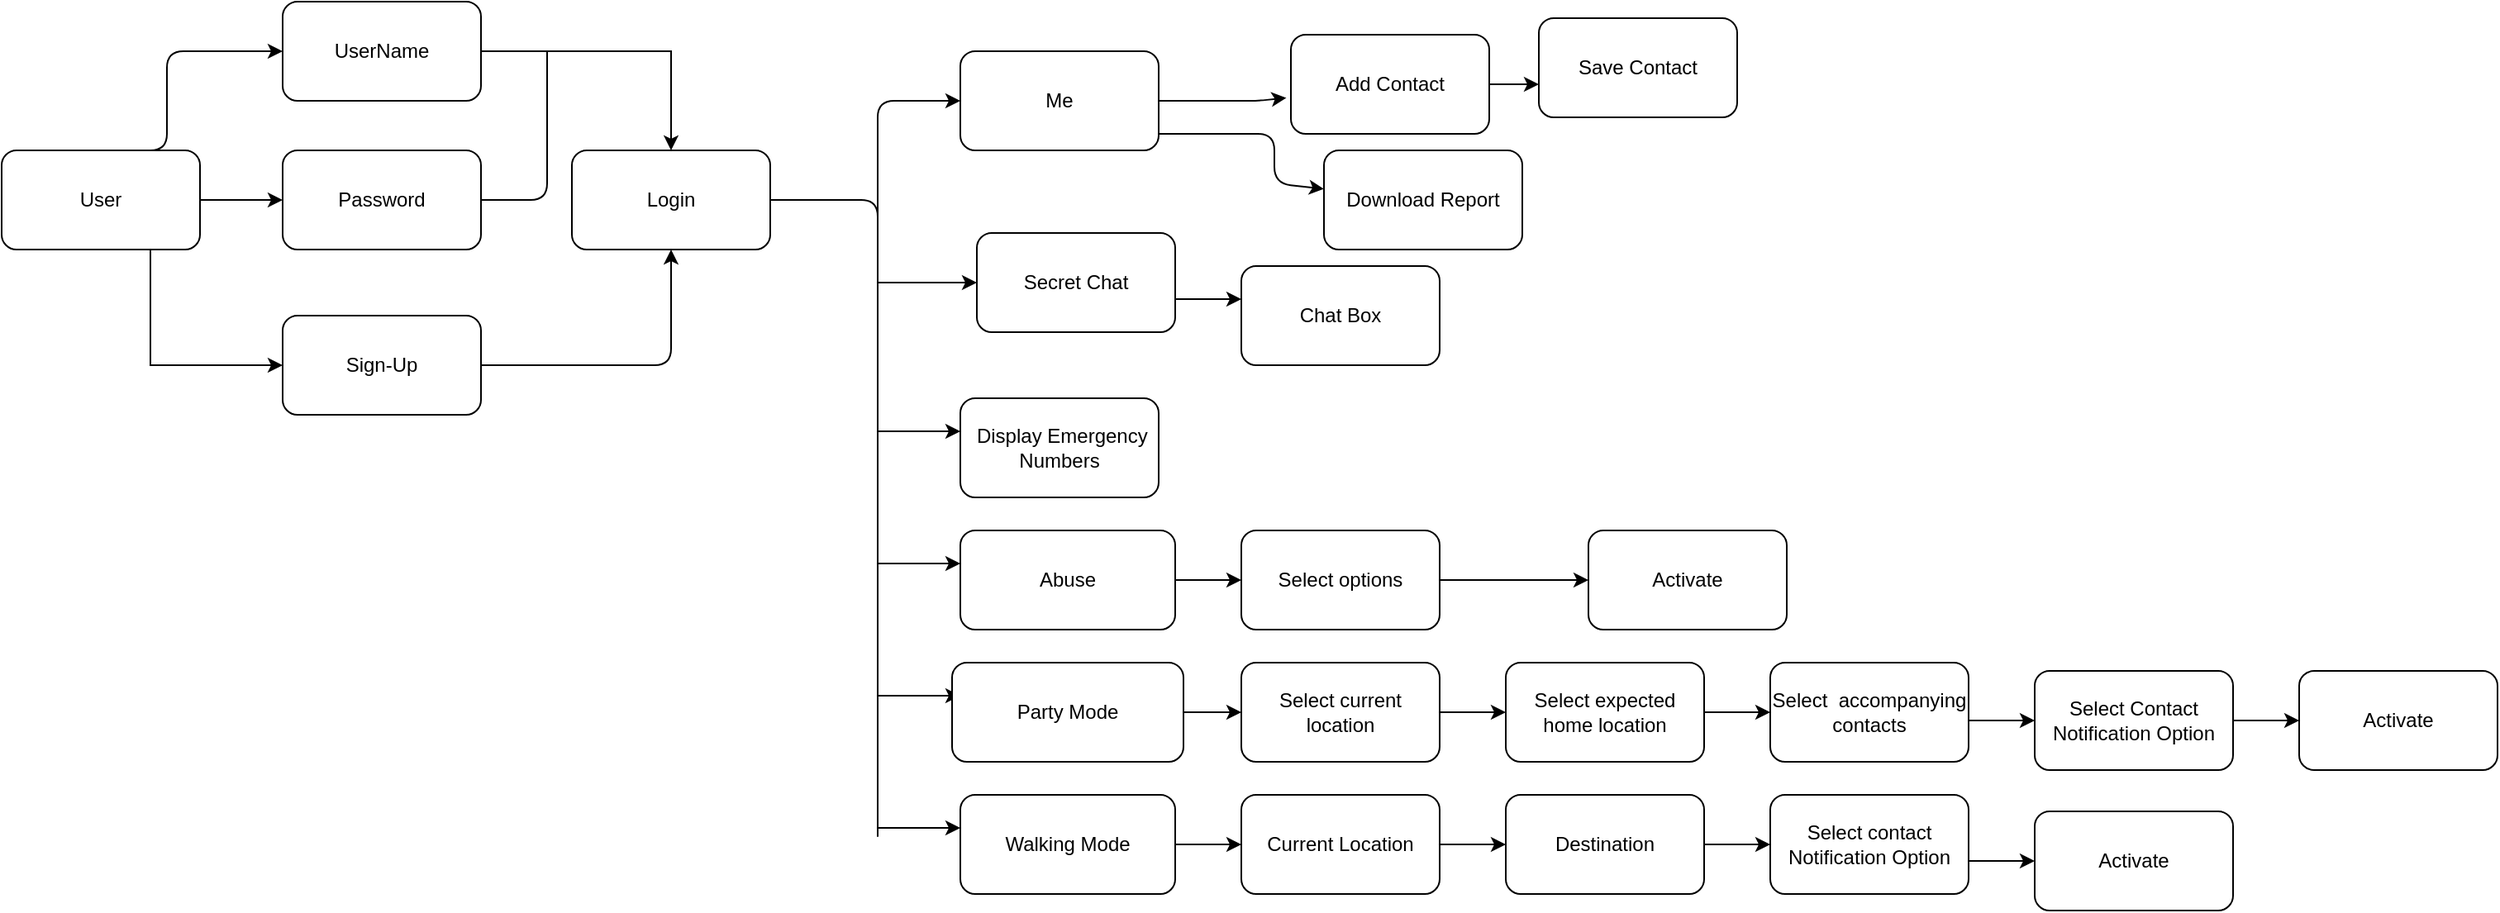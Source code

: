 <mxfile version="13.7.7" type="github">
  <diagram id="YIhLA673CySWcGxgqSJr" name="Page-1">
    <mxGraphModel dx="1038" dy="548" grid="1" gridSize="10" guides="1" tooltips="1" connect="1" arrows="1" fold="1" page="1" pageScale="1" pageWidth="1100" pageHeight="850" math="0" shadow="0">
      <root>
        <mxCell id="0" />
        <mxCell id="1" parent="0" />
        <mxCell id="OJl8rYbP5pRNovjzFYsz-4" style="edgeStyle=orthogonalEdgeStyle;rounded=0;orthogonalLoop=1;jettySize=auto;html=1;exitX=1;exitY=0.5;exitDx=0;exitDy=0;entryX=0;entryY=0.5;entryDx=0;entryDy=0;" edge="1" parent="1" source="igALqkXPBZ-Jk3Xrs15g-1" target="igALqkXPBZ-Jk3Xrs15g-6">
          <mxGeometry relative="1" as="geometry" />
        </mxCell>
        <mxCell id="OJl8rYbP5pRNovjzFYsz-6" style="edgeStyle=orthogonalEdgeStyle;rounded=0;orthogonalLoop=1;jettySize=auto;html=1;exitX=0.75;exitY=1;exitDx=0;exitDy=0;entryX=0;entryY=0.5;entryDx=0;entryDy=0;" edge="1" parent="1" source="igALqkXPBZ-Jk3Xrs15g-1" target="igALqkXPBZ-Jk3Xrs15g-7">
          <mxGeometry relative="1" as="geometry" />
        </mxCell>
        <mxCell id="igALqkXPBZ-Jk3Xrs15g-1" value="User" style="rounded=1;whiteSpace=wrap;html=1;" parent="1" vertex="1">
          <mxGeometry x="20" y="110" width="120" height="60" as="geometry" />
        </mxCell>
        <mxCell id="igALqkXPBZ-Jk3Xrs15g-2" value="Login" style="rounded=1;whiteSpace=wrap;html=1;" parent="1" vertex="1">
          <mxGeometry x="365" y="110" width="120" height="60" as="geometry" />
        </mxCell>
        <mxCell id="OJl8rYbP5pRNovjzFYsz-10" style="edgeStyle=orthogonalEdgeStyle;rounded=0;orthogonalLoop=1;jettySize=auto;html=1;entryX=0.5;entryY=0;entryDx=0;entryDy=0;" edge="1" parent="1" source="igALqkXPBZ-Jk3Xrs15g-3" target="igALqkXPBZ-Jk3Xrs15g-2">
          <mxGeometry relative="1" as="geometry" />
        </mxCell>
        <mxCell id="igALqkXPBZ-Jk3Xrs15g-3" value="UserName" style="rounded=1;whiteSpace=wrap;html=1;" parent="1" vertex="1">
          <mxGeometry x="190" y="20" width="120" height="60" as="geometry" />
        </mxCell>
        <mxCell id="igALqkXPBZ-Jk3Xrs15g-4" value="&amp;nbsp;Display Emergency Numbers" style="rounded=1;whiteSpace=wrap;html=1;" parent="1" vertex="1">
          <mxGeometry x="600" y="260" width="120" height="60" as="geometry" />
        </mxCell>
        <mxCell id="igALqkXPBZ-Jk3Xrs15g-5" value="Me" style="rounded=1;whiteSpace=wrap;html=1;" parent="1" vertex="1">
          <mxGeometry x="600" y="50" width="120" height="60" as="geometry" />
        </mxCell>
        <mxCell id="igALqkXPBZ-Jk3Xrs15g-6" value="Password" style="rounded=1;whiteSpace=wrap;html=1;" parent="1" vertex="1">
          <mxGeometry x="190" y="110" width="120" height="60" as="geometry" />
        </mxCell>
        <mxCell id="igALqkXPBZ-Jk3Xrs15g-7" value="Sign-Up" style="rounded=1;whiteSpace=wrap;html=1;" parent="1" vertex="1">
          <mxGeometry x="190" y="210" width="120" height="60" as="geometry" />
        </mxCell>
        <mxCell id="OJl8rYbP5pRNovjzFYsz-31" style="edgeStyle=orthogonalEdgeStyle;rounded=0;orthogonalLoop=1;jettySize=auto;html=1;exitX=1;exitY=0.5;exitDx=0;exitDy=0;" edge="1" parent="1" source="igALqkXPBZ-Jk3Xrs15g-8" target="OJl8rYbP5pRNovjzFYsz-32">
          <mxGeometry relative="1" as="geometry">
            <mxPoint x="830" y="180" as="targetPoint" />
            <Array as="points">
              <mxPoint x="730" y="200" />
            </Array>
          </mxGeometry>
        </mxCell>
        <mxCell id="igALqkXPBZ-Jk3Xrs15g-8" value="Secret Chat" style="rounded=1;whiteSpace=wrap;html=1;" parent="1" vertex="1">
          <mxGeometry x="610" y="160" width="120" height="60" as="geometry" />
        </mxCell>
        <mxCell id="igALqkXPBZ-Jk3Xrs15g-10" value="" style="endArrow=classic;html=1;entryX=0;entryY=0.5;entryDx=0;entryDy=0;exitX=0.5;exitY=0;exitDx=0;exitDy=0;" parent="1" target="igALqkXPBZ-Jk3Xrs15g-3" edge="1" source="igALqkXPBZ-Jk3Xrs15g-1">
          <mxGeometry width="50" height="50" relative="1" as="geometry">
            <mxPoint x="400" y="280" as="sourcePoint" />
            <mxPoint x="340" y="120" as="targetPoint" />
            <Array as="points">
              <mxPoint x="120" y="110" />
              <mxPoint x="120" y="50" />
            </Array>
          </mxGeometry>
        </mxCell>
        <mxCell id="OJl8rYbP5pRNovjzFYsz-9" value="" style="endArrow=classic;html=1;entryX=0.5;entryY=1;entryDx=0;entryDy=0;" edge="1" parent="1" target="igALqkXPBZ-Jk3Xrs15g-2">
          <mxGeometry width="50" height="50" relative="1" as="geometry">
            <mxPoint x="310" y="240" as="sourcePoint" />
            <mxPoint x="450" y="260" as="targetPoint" />
            <Array as="points">
              <mxPoint x="310" y="240" />
              <mxPoint x="425" y="240" />
            </Array>
          </mxGeometry>
        </mxCell>
        <mxCell id="OJl8rYbP5pRNovjzFYsz-16" value="" style="endArrow=none;html=1;exitX=1;exitY=0.5;exitDx=0;exitDy=0;" edge="1" parent="1" source="igALqkXPBZ-Jk3Xrs15g-6">
          <mxGeometry width="50" height="50" relative="1" as="geometry">
            <mxPoint x="400" y="290" as="sourcePoint" />
            <mxPoint x="350" y="50" as="targetPoint" />
            <Array as="points">
              <mxPoint x="350" y="140" />
            </Array>
          </mxGeometry>
        </mxCell>
        <mxCell id="OJl8rYbP5pRNovjzFYsz-17" value="" style="endArrow=classic;html=1;exitX=1;exitY=0.5;exitDx=0;exitDy=0;" edge="1" parent="1" source="igALqkXPBZ-Jk3Xrs15g-2">
          <mxGeometry width="50" height="50" relative="1" as="geometry">
            <mxPoint x="450" y="240" as="sourcePoint" />
            <mxPoint x="600" y="80" as="targetPoint" />
            <Array as="points">
              <mxPoint x="550" y="140" />
              <mxPoint x="550" y="530" />
              <mxPoint x="550" y="80" />
            </Array>
          </mxGeometry>
        </mxCell>
        <mxCell id="OJl8rYbP5pRNovjzFYsz-19" value="" style="endArrow=classic;html=1;entryX=0;entryY=0.5;entryDx=0;entryDy=0;" edge="1" parent="1" target="igALqkXPBZ-Jk3Xrs15g-8">
          <mxGeometry width="50" height="50" relative="1" as="geometry">
            <mxPoint x="550" y="190" as="sourcePoint" />
            <mxPoint x="610" y="170" as="targetPoint" />
            <Array as="points">
              <mxPoint x="590" y="190" />
            </Array>
          </mxGeometry>
        </mxCell>
        <mxCell id="OJl8rYbP5pRNovjzFYsz-22" value="" style="endArrow=classic;html=1;" edge="1" parent="1">
          <mxGeometry width="50" height="50" relative="1" as="geometry">
            <mxPoint x="550" y="280" as="sourcePoint" />
            <mxPoint x="600" y="280" as="targetPoint" />
            <Array as="points">
              <mxPoint x="570" y="280" />
              <mxPoint x="600" y="280" />
            </Array>
          </mxGeometry>
        </mxCell>
        <mxCell id="OJl8rYbP5pRNovjzFYsz-23" value="" style="endArrow=classic;html=1;exitX=1;exitY=0.5;exitDx=0;exitDy=0;entryX=-0.023;entryY=0.637;entryDx=0;entryDy=0;entryPerimeter=0;" edge="1" parent="1" source="igALqkXPBZ-Jk3Xrs15g-5" target="OJl8rYbP5pRNovjzFYsz-24">
          <mxGeometry width="50" height="50" relative="1" as="geometry">
            <mxPoint x="780" y="130" as="sourcePoint" />
            <mxPoint x="790" y="50" as="targetPoint" />
            <Array as="points">
              <mxPoint x="760" y="80" />
              <mxPoint x="780" y="80" />
            </Array>
          </mxGeometry>
        </mxCell>
        <mxCell id="OJl8rYbP5pRNovjzFYsz-24" value="Add Contact" style="rounded=1;whiteSpace=wrap;html=1;" vertex="1" parent="1">
          <mxGeometry x="800" y="40" width="120" height="60" as="geometry" />
        </mxCell>
        <mxCell id="OJl8rYbP5pRNovjzFYsz-25" value="" style="endArrow=classic;html=1;" edge="1" parent="1" target="OJl8rYbP5pRNovjzFYsz-26">
          <mxGeometry width="50" height="50" relative="1" as="geometry">
            <mxPoint x="720" y="100" as="sourcePoint" />
            <mxPoint x="840" y="130" as="targetPoint" />
            <Array as="points">
              <mxPoint x="790" y="100" />
              <mxPoint x="790" y="130" />
            </Array>
          </mxGeometry>
        </mxCell>
        <mxCell id="OJl8rYbP5pRNovjzFYsz-26" value="Download Report" style="rounded=1;whiteSpace=wrap;html=1;" vertex="1" parent="1">
          <mxGeometry x="820" y="110" width="120" height="60" as="geometry" />
        </mxCell>
        <mxCell id="OJl8rYbP5pRNovjzFYsz-27" value="" style="endArrow=classic;html=1;exitX=1;exitY=0.5;exitDx=0;exitDy=0;" edge="1" parent="1" source="OJl8rYbP5pRNovjzFYsz-24" target="OJl8rYbP5pRNovjzFYsz-28">
          <mxGeometry width="50" height="50" relative="1" as="geometry">
            <mxPoint x="800" y="260" as="sourcePoint" />
            <mxPoint x="970" y="70" as="targetPoint" />
            <Array as="points">
              <mxPoint x="950" y="70" />
            </Array>
          </mxGeometry>
        </mxCell>
        <mxCell id="OJl8rYbP5pRNovjzFYsz-28" value="Save Contact" style="rounded=1;whiteSpace=wrap;html=1;" vertex="1" parent="1">
          <mxGeometry x="950" y="30" width="120" height="60" as="geometry" />
        </mxCell>
        <mxCell id="OJl8rYbP5pRNovjzFYsz-32" value="Chat Box" style="rounded=1;whiteSpace=wrap;html=1;" vertex="1" parent="1">
          <mxGeometry x="770" y="180" width="120" height="60" as="geometry" />
        </mxCell>
        <mxCell id="OJl8rYbP5pRNovjzFYsz-34" value="" style="endArrow=classic;html=1;" edge="1" parent="1">
          <mxGeometry width="50" height="50" relative="1" as="geometry">
            <mxPoint x="550" y="360" as="sourcePoint" />
            <mxPoint x="600" y="360" as="targetPoint" />
            <Array as="points" />
          </mxGeometry>
        </mxCell>
        <mxCell id="OJl8rYbP5pRNovjzFYsz-35" value="Abuse" style="rounded=1;whiteSpace=wrap;html=1;" vertex="1" parent="1">
          <mxGeometry x="600" y="340" width="130" height="60" as="geometry" />
        </mxCell>
        <mxCell id="OJl8rYbP5pRNovjzFYsz-36" value="Select options" style="rounded=1;whiteSpace=wrap;html=1;" vertex="1" parent="1">
          <mxGeometry x="770" y="340" width="120" height="60" as="geometry" />
        </mxCell>
        <mxCell id="OJl8rYbP5pRNovjzFYsz-37" value="" style="endArrow=classic;html=1;exitX=1;exitY=0.5;exitDx=0;exitDy=0;entryX=0;entryY=0.5;entryDx=0;entryDy=0;" edge="1" parent="1" source="OJl8rYbP5pRNovjzFYsz-35" target="OJl8rYbP5pRNovjzFYsz-36">
          <mxGeometry width="50" height="50" relative="1" as="geometry">
            <mxPoint x="800" y="250" as="sourcePoint" />
            <mxPoint x="850" y="200" as="targetPoint" />
            <Array as="points" />
          </mxGeometry>
        </mxCell>
        <mxCell id="OJl8rYbP5pRNovjzFYsz-40" value="" style="endArrow=classic;html=1;exitX=1;exitY=0.5;exitDx=0;exitDy=0;exitPerimeter=0;" edge="1" parent="1" source="OJl8rYbP5pRNovjzFYsz-36" target="OJl8rYbP5pRNovjzFYsz-41">
          <mxGeometry width="50" height="50" relative="1" as="geometry">
            <mxPoint x="900" y="370" as="sourcePoint" />
            <mxPoint x="1080" y="370" as="targetPoint" />
          </mxGeometry>
        </mxCell>
        <mxCell id="OJl8rYbP5pRNovjzFYsz-41" value="Activate" style="rounded=1;whiteSpace=wrap;html=1;" vertex="1" parent="1">
          <mxGeometry x="980" y="340" width="120" height="60" as="geometry" />
        </mxCell>
        <mxCell id="OJl8rYbP5pRNovjzFYsz-42" value="" style="endArrow=classic;html=1;" edge="1" parent="1">
          <mxGeometry width="50" height="50" relative="1" as="geometry">
            <mxPoint x="550" y="440" as="sourcePoint" />
            <mxPoint x="600" y="440" as="targetPoint" />
            <Array as="points" />
          </mxGeometry>
        </mxCell>
        <mxCell id="OJl8rYbP5pRNovjzFYsz-43" value="Party Mode" style="rounded=1;whiteSpace=wrap;html=1;" vertex="1" parent="1">
          <mxGeometry x="595" y="420" width="140" height="60" as="geometry" />
        </mxCell>
        <mxCell id="OJl8rYbP5pRNovjzFYsz-44" value="Select current location" style="rounded=1;whiteSpace=wrap;html=1;" vertex="1" parent="1">
          <mxGeometry x="770" y="420" width="120" height="60" as="geometry" />
        </mxCell>
        <mxCell id="OJl8rYbP5pRNovjzFYsz-45" value="" style="endArrow=classic;html=1;exitX=1;exitY=0.5;exitDx=0;exitDy=0;entryX=0;entryY=0.5;entryDx=0;entryDy=0;" edge="1" parent="1" source="OJl8rYbP5pRNovjzFYsz-43" target="OJl8rYbP5pRNovjzFYsz-44">
          <mxGeometry width="50" height="50" relative="1" as="geometry">
            <mxPoint x="800" y="330" as="sourcePoint" />
            <mxPoint x="850" y="280" as="targetPoint" />
            <Array as="points" />
          </mxGeometry>
        </mxCell>
        <mxCell id="OJl8rYbP5pRNovjzFYsz-46" value="" style="endArrow=classic;html=1;exitX=1;exitY=0.5;exitDx=0;exitDy=0;" edge="1" parent="1" source="OJl8rYbP5pRNovjzFYsz-44" target="OJl8rYbP5pRNovjzFYsz-47">
          <mxGeometry width="50" height="50" relative="1" as="geometry">
            <mxPoint x="855" y="470" as="sourcePoint" />
            <mxPoint x="895" y="450" as="targetPoint" />
          </mxGeometry>
        </mxCell>
        <mxCell id="OJl8rYbP5pRNovjzFYsz-47" value="Select expected home location" style="rounded=1;whiteSpace=wrap;html=1;" vertex="1" parent="1">
          <mxGeometry x="930" y="420" width="120" height="60" as="geometry" />
        </mxCell>
        <mxCell id="OJl8rYbP5pRNovjzFYsz-48" value="" style="endArrow=classic;html=1;exitX=1;exitY=0.5;exitDx=0;exitDy=0;" edge="1" parent="1" source="OJl8rYbP5pRNovjzFYsz-47" target="OJl8rYbP5pRNovjzFYsz-49">
          <mxGeometry width="50" height="50" relative="1" as="geometry">
            <mxPoint x="1050" y="470" as="sourcePoint" />
            <mxPoint x="1080" y="450" as="targetPoint" />
          </mxGeometry>
        </mxCell>
        <mxCell id="OJl8rYbP5pRNovjzFYsz-49" value="Select&amp;nbsp; accompanying contacts" style="rounded=1;whiteSpace=wrap;html=1;" vertex="1" parent="1">
          <mxGeometry x="1090" y="420" width="120" height="60" as="geometry" />
        </mxCell>
        <mxCell id="OJl8rYbP5pRNovjzFYsz-53" value="" style="endArrow=classic;html=1;exitX=1;exitY=0.5;exitDx=0;exitDy=0;" edge="1" parent="1" target="OJl8rYbP5pRNovjzFYsz-54">
          <mxGeometry width="50" height="50" relative="1" as="geometry">
            <mxPoint x="1210" y="455" as="sourcePoint" />
            <mxPoint x="1280" y="455" as="targetPoint" />
          </mxGeometry>
        </mxCell>
        <mxCell id="OJl8rYbP5pRNovjzFYsz-54" value="Select Contact Notification Option" style="rounded=1;whiteSpace=wrap;html=1;" vertex="1" parent="1">
          <mxGeometry x="1250" y="425" width="120" height="60" as="geometry" />
        </mxCell>
        <mxCell id="OJl8rYbP5pRNovjzFYsz-55" value="" style="endArrow=classic;html=1;exitX=1;exitY=0.5;exitDx=0;exitDy=0;" edge="1" parent="1" target="OJl8rYbP5pRNovjzFYsz-56">
          <mxGeometry width="50" height="50" relative="1" as="geometry">
            <mxPoint x="1370" y="455" as="sourcePoint" />
            <mxPoint x="1400" y="455" as="targetPoint" />
          </mxGeometry>
        </mxCell>
        <mxCell id="OJl8rYbP5pRNovjzFYsz-56" value="Activate" style="rounded=1;whiteSpace=wrap;html=1;" vertex="1" parent="1">
          <mxGeometry x="1410" y="425" width="120" height="60" as="geometry" />
        </mxCell>
        <mxCell id="OJl8rYbP5pRNovjzFYsz-59" value="" style="endArrow=classic;html=1;" edge="1" parent="1">
          <mxGeometry width="50" height="50" relative="1" as="geometry">
            <mxPoint x="550" y="520" as="sourcePoint" />
            <mxPoint x="600" y="520" as="targetPoint" />
            <Array as="points" />
          </mxGeometry>
        </mxCell>
        <mxCell id="OJl8rYbP5pRNovjzFYsz-67" style="edgeStyle=orthogonalEdgeStyle;rounded=0;orthogonalLoop=1;jettySize=auto;html=1;exitX=1;exitY=0.5;exitDx=0;exitDy=0;entryX=0;entryY=0.5;entryDx=0;entryDy=0;" edge="1" parent="1" source="OJl8rYbP5pRNovjzFYsz-60" target="OJl8rYbP5pRNovjzFYsz-61">
          <mxGeometry relative="1" as="geometry" />
        </mxCell>
        <mxCell id="OJl8rYbP5pRNovjzFYsz-60" value="Walking Mode" style="rounded=1;whiteSpace=wrap;html=1;" vertex="1" parent="1">
          <mxGeometry x="600" y="500" width="130" height="60" as="geometry" />
        </mxCell>
        <mxCell id="OJl8rYbP5pRNovjzFYsz-61" value="Current Location" style="rounded=1;whiteSpace=wrap;html=1;" vertex="1" parent="1">
          <mxGeometry x="770" y="500" width="120" height="60" as="geometry" />
        </mxCell>
        <mxCell id="OJl8rYbP5pRNovjzFYsz-62" value="" style="endArrow=classic;html=1;exitX=1;exitY=0.5;exitDx=0;exitDy=0;" edge="1" parent="1" source="OJl8rYbP5pRNovjzFYsz-61" target="OJl8rYbP5pRNovjzFYsz-63">
          <mxGeometry width="50" height="50" relative="1" as="geometry">
            <mxPoint x="920" y="550" as="sourcePoint" />
            <mxPoint x="960" y="530" as="targetPoint" />
          </mxGeometry>
        </mxCell>
        <mxCell id="OJl8rYbP5pRNovjzFYsz-63" value="Destination" style="rounded=1;whiteSpace=wrap;html=1;" vertex="1" parent="1">
          <mxGeometry x="930" y="500" width="120" height="60" as="geometry" />
        </mxCell>
        <mxCell id="OJl8rYbP5pRNovjzFYsz-64" value="" style="endArrow=classic;html=1;exitX=1;exitY=0.5;exitDx=0;exitDy=0;" edge="1" parent="1" source="OJl8rYbP5pRNovjzFYsz-63" target="OJl8rYbP5pRNovjzFYsz-65">
          <mxGeometry width="50" height="50" relative="1" as="geometry">
            <mxPoint x="1050" y="550" as="sourcePoint" />
            <mxPoint x="1080" y="530" as="targetPoint" />
          </mxGeometry>
        </mxCell>
        <mxCell id="OJl8rYbP5pRNovjzFYsz-65" value="Select contact Notification Option" style="rounded=1;whiteSpace=wrap;html=1;" vertex="1" parent="1">
          <mxGeometry x="1090" y="500" width="120" height="60" as="geometry" />
        </mxCell>
        <mxCell id="OJl8rYbP5pRNovjzFYsz-68" value="" style="endArrow=classic;html=1;exitX=1;exitY=0.5;exitDx=0;exitDy=0;" edge="1" parent="1" target="OJl8rYbP5pRNovjzFYsz-69">
          <mxGeometry width="50" height="50" relative="1" as="geometry">
            <mxPoint x="1210" y="540" as="sourcePoint" />
            <mxPoint x="1240" y="540" as="targetPoint" />
          </mxGeometry>
        </mxCell>
        <mxCell id="OJl8rYbP5pRNovjzFYsz-69" value="Activate" style="rounded=1;whiteSpace=wrap;html=1;" vertex="1" parent="1">
          <mxGeometry x="1250" y="510" width="120" height="60" as="geometry" />
        </mxCell>
      </root>
    </mxGraphModel>
  </diagram>
</mxfile>
